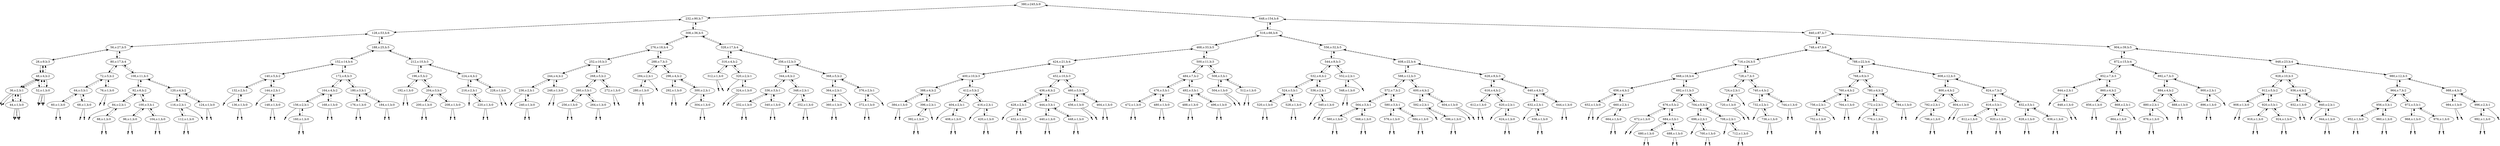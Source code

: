 digraph Blahblah{
{rank = same ; "380"};
nulll36 [shape=point];
36 -> nulll36;
36[label="36,s:2,h:1"];
36 -> 48[style=dashed];
nulll44 [shape=point];
44 -> nulll44;
44[label="44,s:1,h:0"];
44 -> 36[style=dashed];
nullr44 [shape=point];
44 -> nullr44;
36 -> 44;
48 -> 36;
48[label="48,s:4,h:2"];
48 -> 28[style=dashed];
nulll52 [shape=point];
52 -> nulll52;
52[label="52,s:1,h:0"];
52 -> 48[style=dashed];
nullr52 [shape=point];
52 -> nullr52;
48 -> 52;
28 -> 48;
28[label="28,s:9,h:3"];
28 -> 56[style=dashed];
nulll36 [shape=point];
36 -> nulll36;
36[label="36,s:2,h:1"];
36 -> 48[style=dashed];
nulll44 [shape=point];
44 -> nulll44;
44[label="44,s:1,h:0"];
44 -> 36[style=dashed];
nullr44 [shape=point];
44 -> nullr44;
36 -> 44;
48 -> 36;
48[label="48,s:4,h:2"];
48 -> 28[style=dashed];
nulll52 [shape=point];
52 -> nulll52;
52[label="52,s:1,h:0"];
52 -> 48[style=dashed];
nullr52 [shape=point];
52 -> nullr52;
48 -> 52;
28 -> 48;
56 -> 28;
56[label="56,s:27,h:5"];
56 -> 128[style=dashed];
nulll60 [shape=point];
60 -> nulll60;
60[label="60,s:1,h:0"];
60 -> 64[style=dashed];
nullr60 [shape=point];
60 -> nullr60;
64 -> 60;
64[label="64,s:3,h:1"];
64 -> 72[style=dashed];
nulll68 [shape=point];
68 -> nulll68;
68[label="68,s:1,h:0"];
68 -> 64[style=dashed];
nullr68 [shape=point];
68 -> nullr68;
64 -> 68;
72 -> 64;
72[label="72,s:5,h:2"];
72 -> 80[style=dashed];
nulll76 [shape=point];
76 -> nulll76;
76[label="76,s:1,h:0"];
76 -> 72[style=dashed];
nullr76 [shape=point];
76 -> nullr76;
72 -> 76;
80 -> 72;
80[label="80,s:17,h:4"];
80 -> 56[style=dashed];
nulll84 [shape=point];
84 -> nulll84;
84[label="84,s:2,h:1"];
84 -> 92[style=dashed];
nulll88 [shape=point];
88 -> nulll88;
88[label="88,s:1,h:0"];
88 -> 84[style=dashed];
nullr88 [shape=point];
88 -> nullr88;
84 -> 88;
92 -> 84;
92[label="92,s:6,h:2"];
92 -> 108[style=dashed];
nulll96 [shape=point];
96 -> nulll96;
96[label="96,s:1,h:0"];
96 -> 100[style=dashed];
nullr96 [shape=point];
96 -> nullr96;
100 -> 96;
100[label="100,s:3,h:1"];
100 -> 92[style=dashed];
nulll104 [shape=point];
104 -> nulll104;
104[label="104,s:1,h:0"];
104 -> 100[style=dashed];
nullr104 [shape=point];
104 -> nullr104;
100 -> 104;
92 -> 100;
108 -> 92;
108[label="108,s:11,h:3"];
108 -> 80[style=dashed];
nulll112 [shape=point];
112 -> nulll112;
112[label="112,s:1,h:0"];
112 -> 116[style=dashed];
nullr112 [shape=point];
112 -> nullr112;
116 -> 112;
116[label="116,s:2,h:1"];
116 -> 120[style=dashed];
nullr116 [shape=point];
116 -> nullr116;
120 -> 116;
120[label="120,s:4,h:2"];
120 -> 108[style=dashed];
nulll124 [shape=point];
124 -> nulll124;
124[label="124,s:1,h:0"];
124 -> 120[style=dashed];
nullr124 [shape=point];
124 -> nullr124;
120 -> 124;
108 -> 120;
80 -> 108;
56 -> 80;
128 -> 56;
128[label="128,s:53,h:6"];
128 -> 232[style=dashed];
nulll132 [shape=point];
132 -> nulll132;
132[label="132,s:2,h:1"];
132 -> 140[style=dashed];
nulll136 [shape=point];
136 -> nulll136;
136[label="136,s:1,h:0"];
136 -> 132[style=dashed];
nullr136 [shape=point];
136 -> nullr136;
132 -> 136;
140 -> 132;
140[label="140,s:5,h:2"];
140 -> 152[style=dashed];
nulll144 [shape=point];
144 -> nulll144;
144[label="144,s:2,h:1"];
144 -> 140[style=dashed];
nulll148 [shape=point];
148 -> nulll148;
148[label="148,s:1,h:0"];
148 -> 144[style=dashed];
nullr148 [shape=point];
148 -> nullr148;
144 -> 148;
140 -> 144;
152 -> 140;
152[label="152,s:14,h:4"];
152 -> 188[style=dashed];
nulll156 [shape=point];
156 -> nulll156;
156[label="156,s:2,h:1"];
156 -> 164[style=dashed];
nulll160 [shape=point];
160 -> nulll160;
160[label="160,s:1,h:0"];
160 -> 156[style=dashed];
nullr160 [shape=point];
160 -> nullr160;
156 -> 160;
164 -> 156;
164[label="164,s:4,h:2"];
164 -> 172[style=dashed];
nulll168 [shape=point];
168 -> nulll168;
168[label="168,s:1,h:0"];
168 -> 164[style=dashed];
nullr168 [shape=point];
168 -> nullr168;
164 -> 168;
172 -> 164;
172[label="172,s:8,h:3"];
172 -> 152[style=dashed];
nulll176 [shape=point];
176 -> nulll176;
176[label="176,s:1,h:0"];
176 -> 180[style=dashed];
nullr176 [shape=point];
176 -> nullr176;
180 -> 176;
180[label="180,s:3,h:1"];
180 -> 172[style=dashed];
nulll184 [shape=point];
184 -> nulll184;
184[label="184,s:1,h:0"];
184 -> 180[style=dashed];
nullr184 [shape=point];
184 -> nullr184;
180 -> 184;
172 -> 180;
152 -> 172;
188 -> 152;
188[label="188,s:25,h:5"];
188 -> 128[style=dashed];
nulll192 [shape=point];
192 -> nulll192;
192[label="192,s:1,h:0"];
192 -> 196[style=dashed];
nullr192 [shape=point];
192 -> nullr192;
196 -> 192;
196[label="196,s:5,h:2"];
196 -> 212[style=dashed];
nulll200 [shape=point];
200 -> nulll200;
200[label="200,s:1,h:0"];
200 -> 204[style=dashed];
nullr200 [shape=point];
200 -> nullr200;
204 -> 200;
204[label="204,s:3,h:1"];
204 -> 196[style=dashed];
nulll208 [shape=point];
208 -> nulll208;
208[label="208,s:1,h:0"];
208 -> 204[style=dashed];
nullr208 [shape=point];
208 -> nullr208;
204 -> 208;
196 -> 204;
212 -> 196;
212[label="212,s:10,h:3"];
212 -> 188[style=dashed];
nulll216 [shape=point];
216 -> nulll216;
216[label="216,s:2,h:1"];
216 -> 224[style=dashed];
nulll220 [shape=point];
220 -> nulll220;
220[label="220,s:1,h:0"];
220 -> 216[style=dashed];
nullr220 [shape=point];
220 -> nullr220;
216 -> 220;
224 -> 216;
224[label="224,s:4,h:2"];
224 -> 212[style=dashed];
nulll228 [shape=point];
228 -> nulll228;
228[label="228,s:1,h:0"];
228 -> 224[style=dashed];
nullr228 [shape=point];
228 -> nullr228;
224 -> 228;
212 -> 224;
188 -> 212;
128 -> 188;
232 -> 128;
232[label="232,s:90,h:7"];
232 -> 380[style=dashed];
nulll236 [shape=point];
236 -> nulll236;
236[label="236,s:2,h:1"];
236 -> 244[style=dashed];
nulll240 [shape=point];
240 -> nulll240;
240[label="240,s:1,h:0"];
240 -> 236[style=dashed];
nullr240 [shape=point];
240 -> nullr240;
236 -> 240;
244 -> 236;
244[label="244,s:4,h:2"];
244 -> 252[style=dashed];
nulll248 [shape=point];
248 -> nulll248;
248[label="248,s:1,h:0"];
248 -> 244[style=dashed];
nullr248 [shape=point];
248 -> nullr248;
244 -> 248;
252 -> 244;
252[label="252,s:10,h:3"];
252 -> 276[style=dashed];
nulll256 [shape=point];
256 -> nulll256;
256[label="256,s:1,h:0"];
256 -> 260[style=dashed];
nullr256 [shape=point];
256 -> nullr256;
260 -> 256;
260[label="260,s:3,h:1"];
260 -> 268[style=dashed];
nulll264 [shape=point];
264 -> nulll264;
264[label="264,s:1,h:0"];
264 -> 260[style=dashed];
nullr264 [shape=point];
264 -> nullr264;
260 -> 264;
268 -> 260;
268[label="268,s:5,h:2"];
268 -> 252[style=dashed];
nulll272 [shape=point];
272 -> nulll272;
272[label="272,s:1,h:0"];
272 -> 268[style=dashed];
nullr272 [shape=point];
272 -> nullr272;
268 -> 272;
252 -> 268;
276 -> 252;
276[label="276,s:18,h:4"];
276 -> 308[style=dashed];
nulll280 [shape=point];
280 -> nulll280;
280[label="280,s:1,h:0"];
280 -> 284[style=dashed];
nullr280 [shape=point];
280 -> nullr280;
284 -> 280;
284[label="284,s:2,h:1"];
284 -> 288[style=dashed];
nullr284 [shape=point];
284 -> nullr284;
288 -> 284;
288[label="288,s:7,h:3"];
288 -> 276[style=dashed];
nulll292 [shape=point];
292 -> nulll292;
292[label="292,s:1,h:0"];
292 -> 296[style=dashed];
nullr292 [shape=point];
292 -> nullr292;
296 -> 292;
296[label="296,s:4,h:2"];
296 -> 288[style=dashed];
nulll300 [shape=point];
300 -> nulll300;
300[label="300,s:2,h:1"];
300 -> 296[style=dashed];
nulll304 [shape=point];
304 -> nulll304;
304[label="304,s:1,h:0"];
304 -> 300[style=dashed];
nullr304 [shape=point];
304 -> nullr304;
300 -> 304;
296 -> 300;
288 -> 296;
276 -> 288;
308 -> 276;
308[label="308,s:36,h:5"];
308 -> 232[style=dashed];
nulll312 [shape=point];
312 -> nulll312;
312[label="312,s:1,h:0"];
312 -> 316[style=dashed];
nullr312 [shape=point];
312 -> nullr312;
316 -> 312;
316[label="316,s:4,h:2"];
316 -> 328[style=dashed];
nulll320 [shape=point];
320 -> nulll320;
320[label="320,s:2,h:1"];
320 -> 316[style=dashed];
nulll324 [shape=point];
324 -> nulll324;
324[label="324,s:1,h:0"];
324 -> 320[style=dashed];
nullr324 [shape=point];
324 -> nullr324;
320 -> 324;
316 -> 320;
328 -> 316;
328[label="328,s:17,h:4"];
328 -> 308[style=dashed];
nulll332 [shape=point];
332 -> nulll332;
332[label="332,s:1,h:0"];
332 -> 336[style=dashed];
nullr332 [shape=point];
332 -> nullr332;
336 -> 332;
336[label="336,s:3,h:1"];
336 -> 344[style=dashed];
nulll340 [shape=point];
340 -> nulll340;
340[label="340,s:1,h:0"];
340 -> 336[style=dashed];
nullr340 [shape=point];
340 -> nullr340;
336 -> 340;
344 -> 336;
344[label="344,s:6,h:2"];
344 -> 356[style=dashed];
nulll348 [shape=point];
348 -> nulll348;
348[label="348,s:2,h:1"];
348 -> 344[style=dashed];
nulll352 [shape=point];
352 -> nulll352;
352[label="352,s:1,h:0"];
352 -> 348[style=dashed];
nullr352 [shape=point];
352 -> nullr352;
348 -> 352;
344 -> 348;
356 -> 344;
356[label="356,s:12,h:3"];
356 -> 328[style=dashed];
nulll360 [shape=point];
360 -> nulll360;
360[label="360,s:1,h:0"];
360 -> 364[style=dashed];
nullr360 [shape=point];
360 -> nullr360;
364 -> 360;
364[label="364,s:2,h:1"];
364 -> 368[style=dashed];
nullr364 [shape=point];
364 -> nullr364;
368 -> 364;
368[label="368,s:5,h:2"];
368 -> 356[style=dashed];
nulll372 [shape=point];
372 -> nulll372;
372[label="372,s:1,h:0"];
372 -> 376[style=dashed];
nullr372 [shape=point];
372 -> nullr372;
376 -> 372;
376[label="376,s:2,h:1"];
376 -> 368[style=dashed];
nullr376 [shape=point];
376 -> nullr376;
368 -> 376;
356 -> 368;
328 -> 356;
308 -> 328;
232 -> 308;
380 -> 232;
380[label="380,s:245,h:9"];
nulll384 [shape=point];
384 -> nulll384;
384[label="384,s:1,h:0"];
384 -> 388[style=dashed];
nullr384 [shape=point];
384 -> nullr384;
388 -> 384;
388[label="388,s:4,h:2"];
388 -> 400[style=dashed];
nulll392 [shape=point];
392 -> nulll392;
392[label="392,s:1,h:0"];
392 -> 396[style=dashed];
nullr392 [shape=point];
392 -> nullr392;
396 -> 392;
396[label="396,s:2,h:1"];
396 -> 388[style=dashed];
nullr396 [shape=point];
396 -> nullr396;
388 -> 396;
400 -> 388;
400[label="400,s:10,h:3"];
400 -> 424[style=dashed];
nulll404 [shape=point];
404 -> nulll404;
404[label="404,s:2,h:1"];
404 -> 412[style=dashed];
nulll408 [shape=point];
408 -> nulll408;
408[label="408,s:1,h:0"];
408 -> 404[style=dashed];
nullr408 [shape=point];
408 -> nullr408;
404 -> 408;
412 -> 404;
412[label="412,s:5,h:2"];
412 -> 400[style=dashed];
nulll416 [shape=point];
416 -> nulll416;
416[label="416,s:2,h:1"];
416 -> 412[style=dashed];
nulll420 [shape=point];
420 -> nulll420;
420[label="420,s:1,h:0"];
420 -> 416[style=dashed];
nullr420 [shape=point];
420 -> nullr420;
416 -> 420;
412 -> 416;
400 -> 412;
424 -> 400;
424[label="424,s:21,h:4"];
424 -> 468[style=dashed];
nulll428 [shape=point];
428 -> nulll428;
428[label="428,s:2,h:1"];
428 -> 436[style=dashed];
nulll432 [shape=point];
432 -> nulll432;
432[label="432,s:1,h:0"];
432 -> 428[style=dashed];
nullr432 [shape=point];
432 -> nullr432;
428 -> 432;
436 -> 428;
436[label="436,s:6,h:2"];
436 -> 452[style=dashed];
nulll440 [shape=point];
440 -> nulll440;
440[label="440,s:1,h:0"];
440 -> 444[style=dashed];
nullr440 [shape=point];
440 -> nullr440;
444 -> 440;
444[label="444,s:3,h:1"];
444 -> 436[style=dashed];
nulll448 [shape=point];
448 -> nulll448;
448[label="448,s:1,h:0"];
448 -> 444[style=dashed];
nullr448 [shape=point];
448 -> nullr448;
444 -> 448;
436 -> 444;
452 -> 436;
452[label="452,s:10,h:3"];
452 -> 424[style=dashed];
nulll456 [shape=point];
456 -> nulll456;
456[label="456,s:1,h:0"];
456 -> 460[style=dashed];
nullr456 [shape=point];
456 -> nullr456;
460 -> 456;
460[label="460,s:3,h:1"];
460 -> 452[style=dashed];
nulll464 [shape=point];
464 -> nulll464;
464[label="464,s:1,h:0"];
464 -> 460[style=dashed];
nullr464 [shape=point];
464 -> nullr464;
460 -> 464;
452 -> 460;
424 -> 452;
468 -> 424;
468[label="468,s:33,h:5"];
468 -> 516[style=dashed];
nulll472 [shape=point];
472 -> nulll472;
472[label="472,s:1,h:0"];
472 -> 476[style=dashed];
nullr472 [shape=point];
472 -> nullr472;
476 -> 472;
476[label="476,s:3,h:1"];
476 -> 484[style=dashed];
nulll480 [shape=point];
480 -> nulll480;
480[label="480,s:1,h:0"];
480 -> 476[style=dashed];
nullr480 [shape=point];
480 -> nullr480;
476 -> 480;
484 -> 476;
484[label="484,s:7,h:2"];
484 -> 500[style=dashed];
nulll488 [shape=point];
488 -> nulll488;
488[label="488,s:1,h:0"];
488 -> 492[style=dashed];
nullr488 [shape=point];
488 -> nullr488;
492 -> 488;
492[label="492,s:3,h:1"];
492 -> 484[style=dashed];
nulll496 [shape=point];
496 -> nulll496;
496[label="496,s:1,h:0"];
496 -> 492[style=dashed];
nullr496 [shape=point];
496 -> nullr496;
492 -> 496;
484 -> 492;
500 -> 484;
500[label="500,s:11,h:3"];
500 -> 468[style=dashed];
nulll504 [shape=point];
504 -> nulll504;
504[label="504,s:1,h:0"];
504 -> 508[style=dashed];
nullr504 [shape=point];
504 -> nullr504;
508 -> 504;
508[label="508,s:3,h:1"];
508 -> 500[style=dashed];
nulll512 [shape=point];
512 -> nulll512;
512[label="512,s:1,h:0"];
512 -> 508[style=dashed];
nullr512 [shape=point];
512 -> nullr512;
508 -> 512;
500 -> 508;
468 -> 500;
516 -> 468;
516[label="516,s:66,h:6"];
516 -> 648[style=dashed];
nulll520 [shape=point];
520 -> nulll520;
520[label="520,s:1,h:0"];
520 -> 524[style=dashed];
nullr520 [shape=point];
520 -> nullr520;
524 -> 520;
524[label="524,s:3,h:1"];
524 -> 532[style=dashed];
nulll528 [shape=point];
528 -> nulll528;
528[label="528,s:1,h:0"];
528 -> 524[style=dashed];
nullr528 [shape=point];
528 -> nullr528;
524 -> 528;
532 -> 524;
532[label="532,s:6,h:2"];
532 -> 544[style=dashed];
nulll536 [shape=point];
536 -> nulll536;
536[label="536,s:2,h:1"];
536 -> 532[style=dashed];
nulll540 [shape=point];
540 -> nulll540;
540[label="540,s:1,h:0"];
540 -> 536[style=dashed];
nullr540 [shape=point];
540 -> nullr540;
536 -> 540;
532 -> 536;
544 -> 532;
544[label="544,s:9,h:3"];
544 -> 556[style=dashed];
nulll548 [shape=point];
548 -> nulll548;
548[label="548,s:1,h:0"];
548 -> 552[style=dashed];
nullr548 [shape=point];
548 -> nullr548;
552 -> 548;
552[label="552,s:2,h:1"];
552 -> 544[style=dashed];
nullr552 [shape=point];
552 -> nullr552;
544 -> 552;
556 -> 544;
556[label="556,s:32,h:5"];
556 -> 516[style=dashed];
nulll560 [shape=point];
560 -> nulll560;
560[label="560,s:1,h:0"];
560 -> 564[style=dashed];
nullr560 [shape=point];
560 -> nullr560;
564 -> 560;
564[label="564,s:3,h:1"];
564 -> 572[style=dashed];
nulll568 [shape=point];
568 -> nulll568;
568[label="568,s:1,h:0"];
568 -> 564[style=dashed];
nullr568 [shape=point];
568 -> nullr568;
564 -> 568;
572 -> 564;
572[label="572,s:7,h:2"];
572 -> 588[style=dashed];
nulll576 [shape=point];
576 -> nulll576;
576[label="576,s:1,h:0"];
576 -> 580[style=dashed];
nullr576 [shape=point];
576 -> nullr576;
580 -> 576;
580[label="580,s:3,h:1"];
580 -> 572[style=dashed];
nulll584 [shape=point];
584 -> nulll584;
584[label="584,s:1,h:0"];
584 -> 580[style=dashed];
nullr584 [shape=point];
584 -> nullr584;
580 -> 584;
572 -> 580;
588 -> 572;
588[label="588,s:12,h:3"];
588 -> 608[style=dashed];
nulll592 [shape=point];
592 -> nulll592;
592[label="592,s:2,h:1"];
592 -> 600[style=dashed];
nulll596 [shape=point];
596 -> nulll596;
596[label="596,s:1,h:0"];
596 -> 592[style=dashed];
nullr596 [shape=point];
596 -> nullr596;
592 -> 596;
600 -> 592;
600[label="600,s:4,h:2"];
600 -> 588[style=dashed];
nulll604 [shape=point];
604 -> nulll604;
604[label="604,s:1,h:0"];
604 -> 600[style=dashed];
nullr604 [shape=point];
604 -> nullr604;
600 -> 604;
588 -> 600;
608 -> 588;
608[label="608,s:22,h:4"];
608 -> 556[style=dashed];
nulll612 [shape=point];
612 -> nulll612;
612[label="612,s:1,h:0"];
612 -> 616[style=dashed];
nullr612 [shape=point];
612 -> nullr612;
616 -> 612;
616[label="616,s:4,h:2"];
616 -> 628[style=dashed];
nulll620 [shape=point];
620 -> nulll620;
620[label="620,s:2,h:1"];
620 -> 616[style=dashed];
nulll624 [shape=point];
624 -> nulll624;
624[label="624,s:1,h:0"];
624 -> 620[style=dashed];
nullr624 [shape=point];
624 -> nullr624;
620 -> 624;
616 -> 620;
628 -> 616;
628[label="628,s:9,h:3"];
628 -> 608[style=dashed];
nulll632 [shape=point];
632 -> nulll632;
632[label="632,s:2,h:1"];
632 -> 640[style=dashed];
nulll636 [shape=point];
636 -> nulll636;
636[label="636,s:1,h:0"];
636 -> 632[style=dashed];
nullr636 [shape=point];
636 -> nullr636;
632 -> 636;
640 -> 632;
640[label="640,s:4,h:2"];
640 -> 628[style=dashed];
nulll644 [shape=point];
644 -> nulll644;
644[label="644,s:1,h:0"];
644 -> 640[style=dashed];
nullr644 [shape=point];
644 -> nullr644;
640 -> 644;
628 -> 640;
608 -> 628;
556 -> 608;
516 -> 556;
648 -> 516;
648[label="648,s:154,h:8"];
648 -> 380[style=dashed];
nulll652 [shape=point];
652 -> nulll652;
652[label="652,s:1,h:0"];
652 -> 656[style=dashed];
nullr652 [shape=point];
652 -> nullr652;
656 -> 652;
656[label="656,s:4,h:2"];
656 -> 668[style=dashed];
nulll660 [shape=point];
660 -> nulll660;
660[label="660,s:2,h:1"];
660 -> 656[style=dashed];
nulll664 [shape=point];
664 -> nulll664;
664[label="664,s:1,h:0"];
664 -> 660[style=dashed];
nullr664 [shape=point];
664 -> nullr664;
660 -> 664;
656 -> 660;
668 -> 656;
668[label="668,s:16,h:4"];
668 -> 716[style=dashed];
nulll672 [shape=point];
672 -> nulll672;
672[label="672,s:1,h:0"];
672 -> 676[style=dashed];
nullr672 [shape=point];
672 -> nullr672;
676 -> 672;
676[label="676,s:5,h:2"];
676 -> 692[style=dashed];
nulll680 [shape=point];
680 -> nulll680;
680[label="680,s:1,h:0"];
680 -> 684[style=dashed];
nullr680 [shape=point];
680 -> nullr680;
684 -> 680;
684[label="684,s:3,h:1"];
684 -> 676[style=dashed];
nulll688 [shape=point];
688 -> nulll688;
688[label="688,s:1,h:0"];
688 -> 684[style=dashed];
nullr688 [shape=point];
688 -> nullr688;
684 -> 688;
676 -> 684;
692 -> 676;
692[label="692,s:11,h:3"];
692 -> 668[style=dashed];
nulll696 [shape=point];
696 -> nulll696;
696[label="696,s:2,h:1"];
696 -> 704[style=dashed];
nulll700 [shape=point];
700 -> nulll700;
700[label="700,s:1,h:0"];
700 -> 696[style=dashed];
nullr700 [shape=point];
700 -> nullr700;
696 -> 700;
704 -> 696;
704[label="704,s:5,h:2"];
704 -> 692[style=dashed];
nulll708 [shape=point];
708 -> nulll708;
708[label="708,s:2,h:1"];
708 -> 704[style=dashed];
nulll712 [shape=point];
712 -> nulll712;
712[label="712,s:1,h:0"];
712 -> 708[style=dashed];
nullr712 [shape=point];
712 -> nullr712;
708 -> 712;
704 -> 708;
692 -> 704;
668 -> 692;
716 -> 668;
716[label="716,s:24,h:5"];
716 -> 748[style=dashed];
nulll720 [shape=point];
720 -> nulll720;
720[label="720,s:1,h:0"];
720 -> 724[style=dashed];
nullr720 [shape=point];
720 -> nullr720;
724 -> 720;
724[label="724,s:2,h:1"];
724 -> 728[style=dashed];
nullr724 [shape=point];
724 -> nullr724;
728 -> 724;
728[label="728,s:7,h:3"];
728 -> 716[style=dashed];
nulll732 [shape=point];
732 -> nulll732;
732[label="732,s:2,h:1"];
732 -> 740[style=dashed];
nulll736 [shape=point];
736 -> nulll736;
736[label="736,s:1,h:0"];
736 -> 732[style=dashed];
nullr736 [shape=point];
736 -> nullr736;
732 -> 736;
740 -> 732;
740[label="740,s:4,h:2"];
740 -> 728[style=dashed];
nulll744 [shape=point];
744 -> nulll744;
744[label="744,s:1,h:0"];
744 -> 740[style=dashed];
nullr744 [shape=point];
744 -> nullr744;
740 -> 744;
728 -> 740;
716 -> 728;
748 -> 716;
748[label="748,s:47,h:6"];
748 -> 840[style=dashed];
nulll752 [shape=point];
752 -> nulll752;
752[label="752,s:1,h:0"];
752 -> 756[style=dashed];
nullr752 [shape=point];
752 -> nullr752;
756 -> 752;
756[label="756,s:2,h:1"];
756 -> 760[style=dashed];
nullr756 [shape=point];
756 -> nullr756;
760 -> 756;
760[label="760,s:4,h:2"];
760 -> 768[style=dashed];
nulll764 [shape=point];
764 -> nulll764;
764[label="764,s:1,h:0"];
764 -> 760[style=dashed];
nullr764 [shape=point];
764 -> nullr764;
760 -> 764;
768 -> 760;
768[label="768,s:9,h:3"];
768 -> 788[style=dashed];
nulll772 [shape=point];
772 -> nulll772;
772[label="772,s:2,h:1"];
772 -> 780[style=dashed];
nulll776 [shape=point];
776 -> nulll776;
776[label="776,s:1,h:0"];
776 -> 772[style=dashed];
nullr776 [shape=point];
776 -> nullr776;
772 -> 776;
780 -> 772;
780[label="780,s:4,h:2"];
780 -> 768[style=dashed];
nulll784 [shape=point];
784 -> nulll784;
784[label="784,s:1,h:0"];
784 -> 780[style=dashed];
nullr784 [shape=point];
784 -> nullr784;
780 -> 784;
768 -> 780;
788 -> 768;
788[label="788,s:22,h:4"];
788 -> 748[style=dashed];
nulll792 [shape=point];
792 -> nulll792;
792[label="792,s:2,h:1"];
792 -> 800[style=dashed];
nulll796 [shape=point];
796 -> nulll796;
796[label="796,s:1,h:0"];
796 -> 792[style=dashed];
nullr796 [shape=point];
796 -> nullr796;
792 -> 796;
800 -> 792;
800[label="800,s:4,h:2"];
800 -> 808[style=dashed];
nulll804 [shape=point];
804 -> nulll804;
804[label="804,s:1,h:0"];
804 -> 800[style=dashed];
nullr804 [shape=point];
804 -> nullr804;
800 -> 804;
808 -> 800;
808[label="808,s:12,h:3"];
808 -> 788[style=dashed];
nulll812 [shape=point];
812 -> nulll812;
812[label="812,s:1,h:0"];
812 -> 816[style=dashed];
nullr812 [shape=point];
812 -> nullr812;
816 -> 812;
816[label="816,s:3,h:1"];
816 -> 824[style=dashed];
nulll820 [shape=point];
820 -> nulll820;
820[label="820,s:1,h:0"];
820 -> 816[style=dashed];
nullr820 [shape=point];
820 -> nullr820;
816 -> 820;
824 -> 816;
824[label="824,s:7,h:2"];
824 -> 808[style=dashed];
nulll828 [shape=point];
828 -> nulll828;
828[label="828,s:1,h:0"];
828 -> 832[style=dashed];
nullr828 [shape=point];
828 -> nullr828;
832 -> 828;
832[label="832,s:3,h:1"];
832 -> 824[style=dashed];
nulll836 [shape=point];
836 -> nulll836;
836[label="836,s:1,h:0"];
836 -> 832[style=dashed];
nullr836 [shape=point];
836 -> nullr836;
832 -> 836;
824 -> 832;
808 -> 824;
788 -> 808;
748 -> 788;
840 -> 748;
840[label="840,s:87,h:7"];
840 -> 648[style=dashed];
nulll844 [shape=point];
844 -> nulll844;
844[label="844,s:2,h:1"];
844 -> 852[style=dashed];
nulll848 [shape=point];
848 -> nulll848;
848[label="848,s:1,h:0"];
848 -> 844[style=dashed];
nullr848 [shape=point];
848 -> nullr848;
844 -> 848;
852 -> 844;
852[label="852,s:7,h:3"];
852 -> 872[style=dashed];
nulll856 [shape=point];
856 -> nulll856;
856[label="856,s:1,h:0"];
856 -> 860[style=dashed];
nullr856 [shape=point];
856 -> nullr856;
860 -> 856;
860[label="860,s:4,h:2"];
860 -> 852[style=dashed];
nulll864 [shape=point];
864 -> nulll864;
864[label="864,s:1,h:0"];
864 -> 868[style=dashed];
nullr864 [shape=point];
864 -> nullr864;
868 -> 864;
868[label="868,s:2,h:1"];
868 -> 860[style=dashed];
nullr868 [shape=point];
868 -> nullr868;
860 -> 868;
852 -> 860;
872 -> 852;
872[label="872,s:15,h:4"];
872 -> 904[style=dashed];
nulll876 [shape=point];
876 -> nulll876;
876[label="876,s:1,h:0"];
876 -> 880[style=dashed];
nullr876 [shape=point];
876 -> nullr876;
880 -> 876;
880[label="880,s:2,h:1"];
880 -> 884[style=dashed];
nullr880 [shape=point];
880 -> nullr880;
884 -> 880;
884[label="884,s:4,h:2"];
884 -> 892[style=dashed];
nulll888 [shape=point];
888 -> nulll888;
888[label="888,s:1,h:0"];
888 -> 884[style=dashed];
nullr888 [shape=point];
888 -> nullr888;
884 -> 888;
892 -> 884;
892[label="892,s:7,h:3"];
892 -> 872[style=dashed];
nulll896 [shape=point];
896 -> nulll896;
896[label="896,s:1,h:0"];
896 -> 900[style=dashed];
nullr896 [shape=point];
896 -> nullr896;
900 -> 896;
900[label="900,s:2,h:1"];
900 -> 892[style=dashed];
nullr900 [shape=point];
900 -> nullr900;
892 -> 900;
872 -> 892;
904 -> 872;
904[label="904,s:39,h:5"];
904 -> 840[style=dashed];
nulll908 [shape=point];
908 -> nulll908;
908[label="908,s:1,h:0"];
908 -> 912[style=dashed];
nullr908 [shape=point];
908 -> nullr908;
912 -> 908;
912[label="912,s:5,h:2"];
912 -> 928[style=dashed];
nulll916 [shape=point];
916 -> nulll916;
916[label="916,s:1,h:0"];
916 -> 920[style=dashed];
nullr916 [shape=point];
916 -> nullr916;
920 -> 916;
920[label="920,s:3,h:1"];
920 -> 912[style=dashed];
nulll924 [shape=point];
924 -> nulll924;
924[label="924,s:1,h:0"];
924 -> 920[style=dashed];
nullr924 [shape=point];
924 -> nullr924;
920 -> 924;
912 -> 920;
928 -> 912;
928[label="928,s:10,h:3"];
928 -> 948[style=dashed];
nulll932 [shape=point];
932 -> nulll932;
932[label="932,s:1,h:0"];
932 -> 936[style=dashed];
nullr932 [shape=point];
932 -> nullr932;
936 -> 932;
936[label="936,s:4,h:2"];
936 -> 928[style=dashed];
nulll940 [shape=point];
940 -> nulll940;
940[label="940,s:2,h:1"];
940 -> 936[style=dashed];
nulll944 [shape=point];
944 -> nulll944;
944[label="944,s:1,h:0"];
944 -> 940[style=dashed];
nullr944 [shape=point];
944 -> nullr944;
940 -> 944;
936 -> 940;
928 -> 936;
948 -> 928;
948[label="948,s:23,h:4"];
948 -> 904[style=dashed];
nulll952 [shape=point];
952 -> nulll952;
952[label="952,s:1,h:0"];
952 -> 956[style=dashed];
nullr952 [shape=point];
952 -> nullr952;
956 -> 952;
956[label="956,s:3,h:1"];
956 -> 964[style=dashed];
nulll960 [shape=point];
960 -> nulll960;
960[label="960,s:1,h:0"];
960 -> 956[style=dashed];
nullr960 [shape=point];
960 -> nullr960;
956 -> 960;
964 -> 956;
964[label="964,s:7,h:2"];
964 -> 980[style=dashed];
nulll968 [shape=point];
968 -> nulll968;
968[label="968,s:1,h:0"];
968 -> 972[style=dashed];
nullr968 [shape=point];
968 -> nullr968;
972 -> 968;
972[label="972,s:3,h:1"];
972 -> 964[style=dashed];
nulll976 [shape=point];
976 -> nulll976;
976[label="976,s:1,h:0"];
976 -> 972[style=dashed];
nullr976 [shape=point];
976 -> nullr976;
972 -> 976;
964 -> 972;
980 -> 964;
980[label="980,s:12,h:3"];
980 -> 948[style=dashed];
nulll984 [shape=point];
984 -> nulll984;
984[label="984,s:1,h:0"];
984 -> 988[style=dashed];
nullr984 [shape=point];
984 -> nullr984;
988 -> 984;
988[label="988,s:4,h:2"];
988 -> 980[style=dashed];
nulll992 [shape=point];
992 -> nulll992;
992[label="992,s:1,h:0"];
992 -> 996[style=dashed];
nullr992 [shape=point];
992 -> nullr992;
996 -> 992;
996[label="996,s:2,h:1"];
996 -> 988[style=dashed];
nullr996 [shape=point];
996 -> nullr996;
988 -> 996;
980 -> 988;
948 -> 980;
904 -> 948;
840 -> 904;
648 -> 840;
380 -> 648;
}